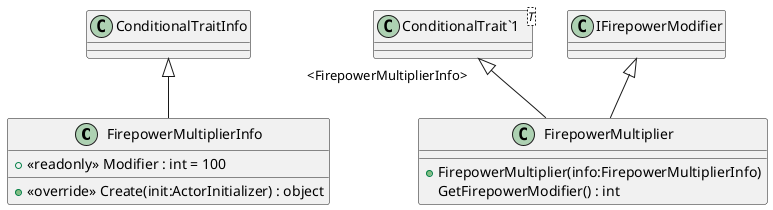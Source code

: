 @startuml
class FirepowerMultiplierInfo {
    + <<readonly>> Modifier : int = 100
    + <<override>> Create(init:ActorInitializer) : object
}
class FirepowerMultiplier {
    + FirepowerMultiplier(info:FirepowerMultiplierInfo)
    GetFirepowerModifier() : int
}
class "ConditionalTrait`1"<T> {
}
ConditionalTraitInfo <|-- FirepowerMultiplierInfo
"ConditionalTrait`1" "<FirepowerMultiplierInfo>" <|-- FirepowerMultiplier
IFirepowerModifier <|-- FirepowerMultiplier
@enduml
